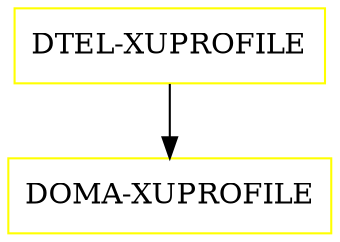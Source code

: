 digraph G {
  "DTEL-XUPROFILE" [shape=box,color=yellow];
  "DOMA-XUPROFILE" [shape=box,color=yellow,URL="./DOMA_XUPROFILE.html"];
  "DTEL-XUPROFILE" -> "DOMA-XUPROFILE";
}
